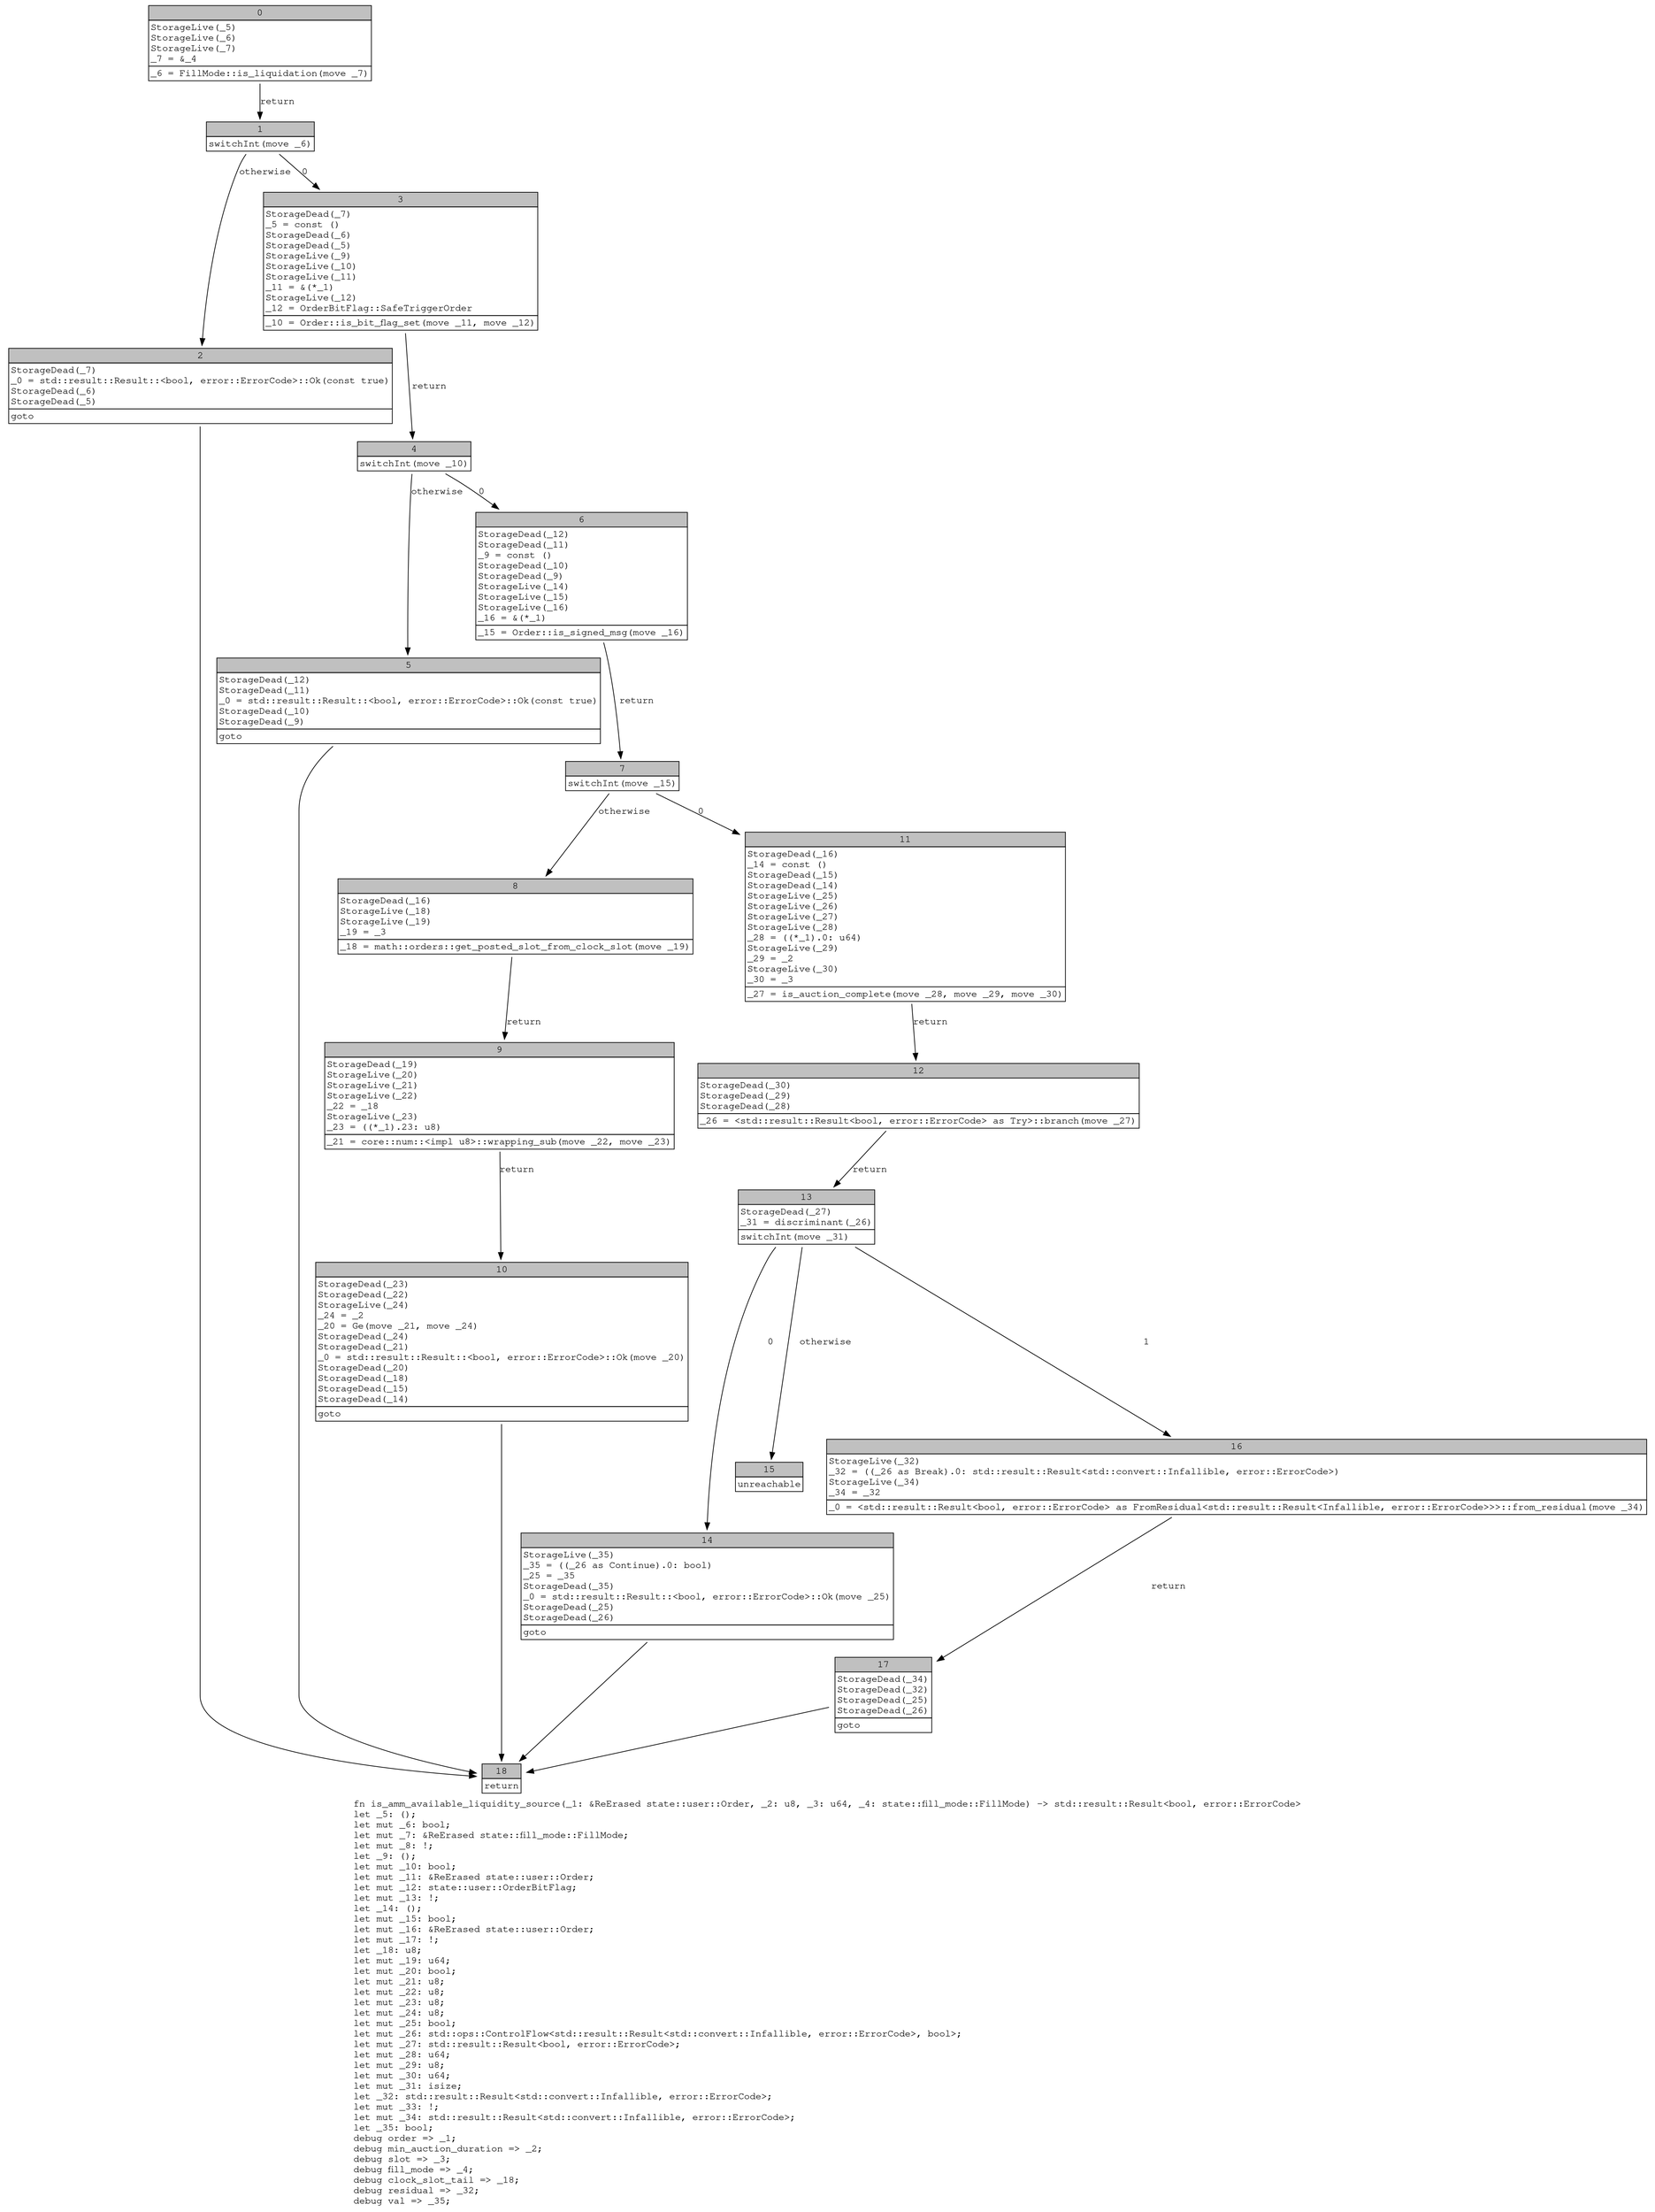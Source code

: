 digraph Mir_0_1909 {
    graph [fontname="Courier, monospace"];
    node [fontname="Courier, monospace"];
    edge [fontname="Courier, monospace"];
    label=<fn is_amm_available_liquidity_source(_1: &amp;ReErased state::user::Order, _2: u8, _3: u64, _4: state::fill_mode::FillMode) -&gt; std::result::Result&lt;bool, error::ErrorCode&gt;<br align="left"/>let _5: ();<br align="left"/>let mut _6: bool;<br align="left"/>let mut _7: &amp;ReErased state::fill_mode::FillMode;<br align="left"/>let mut _8: !;<br align="left"/>let _9: ();<br align="left"/>let mut _10: bool;<br align="left"/>let mut _11: &amp;ReErased state::user::Order;<br align="left"/>let mut _12: state::user::OrderBitFlag;<br align="left"/>let mut _13: !;<br align="left"/>let _14: ();<br align="left"/>let mut _15: bool;<br align="left"/>let mut _16: &amp;ReErased state::user::Order;<br align="left"/>let mut _17: !;<br align="left"/>let _18: u8;<br align="left"/>let mut _19: u64;<br align="left"/>let mut _20: bool;<br align="left"/>let mut _21: u8;<br align="left"/>let mut _22: u8;<br align="left"/>let mut _23: u8;<br align="left"/>let mut _24: u8;<br align="left"/>let mut _25: bool;<br align="left"/>let mut _26: std::ops::ControlFlow&lt;std::result::Result&lt;std::convert::Infallible, error::ErrorCode&gt;, bool&gt;;<br align="left"/>let mut _27: std::result::Result&lt;bool, error::ErrorCode&gt;;<br align="left"/>let mut _28: u64;<br align="left"/>let mut _29: u8;<br align="left"/>let mut _30: u64;<br align="left"/>let mut _31: isize;<br align="left"/>let _32: std::result::Result&lt;std::convert::Infallible, error::ErrorCode&gt;;<br align="left"/>let mut _33: !;<br align="left"/>let mut _34: std::result::Result&lt;std::convert::Infallible, error::ErrorCode&gt;;<br align="left"/>let _35: bool;<br align="left"/>debug order =&gt; _1;<br align="left"/>debug min_auction_duration =&gt; _2;<br align="left"/>debug slot =&gt; _3;<br align="left"/>debug fill_mode =&gt; _4;<br align="left"/>debug clock_slot_tail =&gt; _18;<br align="left"/>debug residual =&gt; _32;<br align="left"/>debug val =&gt; _35;<br align="left"/>>;
    bb0__0_1909 [shape="none", label=<<table border="0" cellborder="1" cellspacing="0"><tr><td bgcolor="gray" align="center" colspan="1">0</td></tr><tr><td align="left" balign="left">StorageLive(_5)<br/>StorageLive(_6)<br/>StorageLive(_7)<br/>_7 = &amp;_4<br/></td></tr><tr><td align="left">_6 = FillMode::is_liquidation(move _7)</td></tr></table>>];
    bb1__0_1909 [shape="none", label=<<table border="0" cellborder="1" cellspacing="0"><tr><td bgcolor="gray" align="center" colspan="1">1</td></tr><tr><td align="left">switchInt(move _6)</td></tr></table>>];
    bb2__0_1909 [shape="none", label=<<table border="0" cellborder="1" cellspacing="0"><tr><td bgcolor="gray" align="center" colspan="1">2</td></tr><tr><td align="left" balign="left">StorageDead(_7)<br/>_0 = std::result::Result::&lt;bool, error::ErrorCode&gt;::Ok(const true)<br/>StorageDead(_6)<br/>StorageDead(_5)<br/></td></tr><tr><td align="left">goto</td></tr></table>>];
    bb3__0_1909 [shape="none", label=<<table border="0" cellborder="1" cellspacing="0"><tr><td bgcolor="gray" align="center" colspan="1">3</td></tr><tr><td align="left" balign="left">StorageDead(_7)<br/>_5 = const ()<br/>StorageDead(_6)<br/>StorageDead(_5)<br/>StorageLive(_9)<br/>StorageLive(_10)<br/>StorageLive(_11)<br/>_11 = &amp;(*_1)<br/>StorageLive(_12)<br/>_12 = OrderBitFlag::SafeTriggerOrder<br/></td></tr><tr><td align="left">_10 = Order::is_bit_flag_set(move _11, move _12)</td></tr></table>>];
    bb4__0_1909 [shape="none", label=<<table border="0" cellborder="1" cellspacing="0"><tr><td bgcolor="gray" align="center" colspan="1">4</td></tr><tr><td align="left">switchInt(move _10)</td></tr></table>>];
    bb5__0_1909 [shape="none", label=<<table border="0" cellborder="1" cellspacing="0"><tr><td bgcolor="gray" align="center" colspan="1">5</td></tr><tr><td align="left" balign="left">StorageDead(_12)<br/>StorageDead(_11)<br/>_0 = std::result::Result::&lt;bool, error::ErrorCode&gt;::Ok(const true)<br/>StorageDead(_10)<br/>StorageDead(_9)<br/></td></tr><tr><td align="left">goto</td></tr></table>>];
    bb6__0_1909 [shape="none", label=<<table border="0" cellborder="1" cellspacing="0"><tr><td bgcolor="gray" align="center" colspan="1">6</td></tr><tr><td align="left" balign="left">StorageDead(_12)<br/>StorageDead(_11)<br/>_9 = const ()<br/>StorageDead(_10)<br/>StorageDead(_9)<br/>StorageLive(_14)<br/>StorageLive(_15)<br/>StorageLive(_16)<br/>_16 = &amp;(*_1)<br/></td></tr><tr><td align="left">_15 = Order::is_signed_msg(move _16)</td></tr></table>>];
    bb7__0_1909 [shape="none", label=<<table border="0" cellborder="1" cellspacing="0"><tr><td bgcolor="gray" align="center" colspan="1">7</td></tr><tr><td align="left">switchInt(move _15)</td></tr></table>>];
    bb8__0_1909 [shape="none", label=<<table border="0" cellborder="1" cellspacing="0"><tr><td bgcolor="gray" align="center" colspan="1">8</td></tr><tr><td align="left" balign="left">StorageDead(_16)<br/>StorageLive(_18)<br/>StorageLive(_19)<br/>_19 = _3<br/></td></tr><tr><td align="left">_18 = math::orders::get_posted_slot_from_clock_slot(move _19)</td></tr></table>>];
    bb9__0_1909 [shape="none", label=<<table border="0" cellborder="1" cellspacing="0"><tr><td bgcolor="gray" align="center" colspan="1">9</td></tr><tr><td align="left" balign="left">StorageDead(_19)<br/>StorageLive(_20)<br/>StorageLive(_21)<br/>StorageLive(_22)<br/>_22 = _18<br/>StorageLive(_23)<br/>_23 = ((*_1).23: u8)<br/></td></tr><tr><td align="left">_21 = core::num::&lt;impl u8&gt;::wrapping_sub(move _22, move _23)</td></tr></table>>];
    bb10__0_1909 [shape="none", label=<<table border="0" cellborder="1" cellspacing="0"><tr><td bgcolor="gray" align="center" colspan="1">10</td></tr><tr><td align="left" balign="left">StorageDead(_23)<br/>StorageDead(_22)<br/>StorageLive(_24)<br/>_24 = _2<br/>_20 = Ge(move _21, move _24)<br/>StorageDead(_24)<br/>StorageDead(_21)<br/>_0 = std::result::Result::&lt;bool, error::ErrorCode&gt;::Ok(move _20)<br/>StorageDead(_20)<br/>StorageDead(_18)<br/>StorageDead(_15)<br/>StorageDead(_14)<br/></td></tr><tr><td align="left">goto</td></tr></table>>];
    bb11__0_1909 [shape="none", label=<<table border="0" cellborder="1" cellspacing="0"><tr><td bgcolor="gray" align="center" colspan="1">11</td></tr><tr><td align="left" balign="left">StorageDead(_16)<br/>_14 = const ()<br/>StorageDead(_15)<br/>StorageDead(_14)<br/>StorageLive(_25)<br/>StorageLive(_26)<br/>StorageLive(_27)<br/>StorageLive(_28)<br/>_28 = ((*_1).0: u64)<br/>StorageLive(_29)<br/>_29 = _2<br/>StorageLive(_30)<br/>_30 = _3<br/></td></tr><tr><td align="left">_27 = is_auction_complete(move _28, move _29, move _30)</td></tr></table>>];
    bb12__0_1909 [shape="none", label=<<table border="0" cellborder="1" cellspacing="0"><tr><td bgcolor="gray" align="center" colspan="1">12</td></tr><tr><td align="left" balign="left">StorageDead(_30)<br/>StorageDead(_29)<br/>StorageDead(_28)<br/></td></tr><tr><td align="left">_26 = &lt;std::result::Result&lt;bool, error::ErrorCode&gt; as Try&gt;::branch(move _27)</td></tr></table>>];
    bb13__0_1909 [shape="none", label=<<table border="0" cellborder="1" cellspacing="0"><tr><td bgcolor="gray" align="center" colspan="1">13</td></tr><tr><td align="left" balign="left">StorageDead(_27)<br/>_31 = discriminant(_26)<br/></td></tr><tr><td align="left">switchInt(move _31)</td></tr></table>>];
    bb14__0_1909 [shape="none", label=<<table border="0" cellborder="1" cellspacing="0"><tr><td bgcolor="gray" align="center" colspan="1">14</td></tr><tr><td align="left" balign="left">StorageLive(_35)<br/>_35 = ((_26 as Continue).0: bool)<br/>_25 = _35<br/>StorageDead(_35)<br/>_0 = std::result::Result::&lt;bool, error::ErrorCode&gt;::Ok(move _25)<br/>StorageDead(_25)<br/>StorageDead(_26)<br/></td></tr><tr><td align="left">goto</td></tr></table>>];
    bb15__0_1909 [shape="none", label=<<table border="0" cellborder="1" cellspacing="0"><tr><td bgcolor="gray" align="center" colspan="1">15</td></tr><tr><td align="left">unreachable</td></tr></table>>];
    bb16__0_1909 [shape="none", label=<<table border="0" cellborder="1" cellspacing="0"><tr><td bgcolor="gray" align="center" colspan="1">16</td></tr><tr><td align="left" balign="left">StorageLive(_32)<br/>_32 = ((_26 as Break).0: std::result::Result&lt;std::convert::Infallible, error::ErrorCode&gt;)<br/>StorageLive(_34)<br/>_34 = _32<br/></td></tr><tr><td align="left">_0 = &lt;std::result::Result&lt;bool, error::ErrorCode&gt; as FromResidual&lt;std::result::Result&lt;Infallible, error::ErrorCode&gt;&gt;&gt;::from_residual(move _34)</td></tr></table>>];
    bb17__0_1909 [shape="none", label=<<table border="0" cellborder="1" cellspacing="0"><tr><td bgcolor="gray" align="center" colspan="1">17</td></tr><tr><td align="left" balign="left">StorageDead(_34)<br/>StorageDead(_32)<br/>StorageDead(_25)<br/>StorageDead(_26)<br/></td></tr><tr><td align="left">goto</td></tr></table>>];
    bb18__0_1909 [shape="none", label=<<table border="0" cellborder="1" cellspacing="0"><tr><td bgcolor="gray" align="center" colspan="1">18</td></tr><tr><td align="left">return</td></tr></table>>];
    bb0__0_1909 -> bb1__0_1909 [label="return"];
    bb1__0_1909 -> bb3__0_1909 [label="0"];
    bb1__0_1909 -> bb2__0_1909 [label="otherwise"];
    bb2__0_1909 -> bb18__0_1909 [label=""];
    bb3__0_1909 -> bb4__0_1909 [label="return"];
    bb4__0_1909 -> bb6__0_1909 [label="0"];
    bb4__0_1909 -> bb5__0_1909 [label="otherwise"];
    bb5__0_1909 -> bb18__0_1909 [label=""];
    bb6__0_1909 -> bb7__0_1909 [label="return"];
    bb7__0_1909 -> bb11__0_1909 [label="0"];
    bb7__0_1909 -> bb8__0_1909 [label="otherwise"];
    bb8__0_1909 -> bb9__0_1909 [label="return"];
    bb9__0_1909 -> bb10__0_1909 [label="return"];
    bb10__0_1909 -> bb18__0_1909 [label=""];
    bb11__0_1909 -> bb12__0_1909 [label="return"];
    bb12__0_1909 -> bb13__0_1909 [label="return"];
    bb13__0_1909 -> bb14__0_1909 [label="0"];
    bb13__0_1909 -> bb16__0_1909 [label="1"];
    bb13__0_1909 -> bb15__0_1909 [label="otherwise"];
    bb14__0_1909 -> bb18__0_1909 [label=""];
    bb16__0_1909 -> bb17__0_1909 [label="return"];
    bb17__0_1909 -> bb18__0_1909 [label=""];
}
